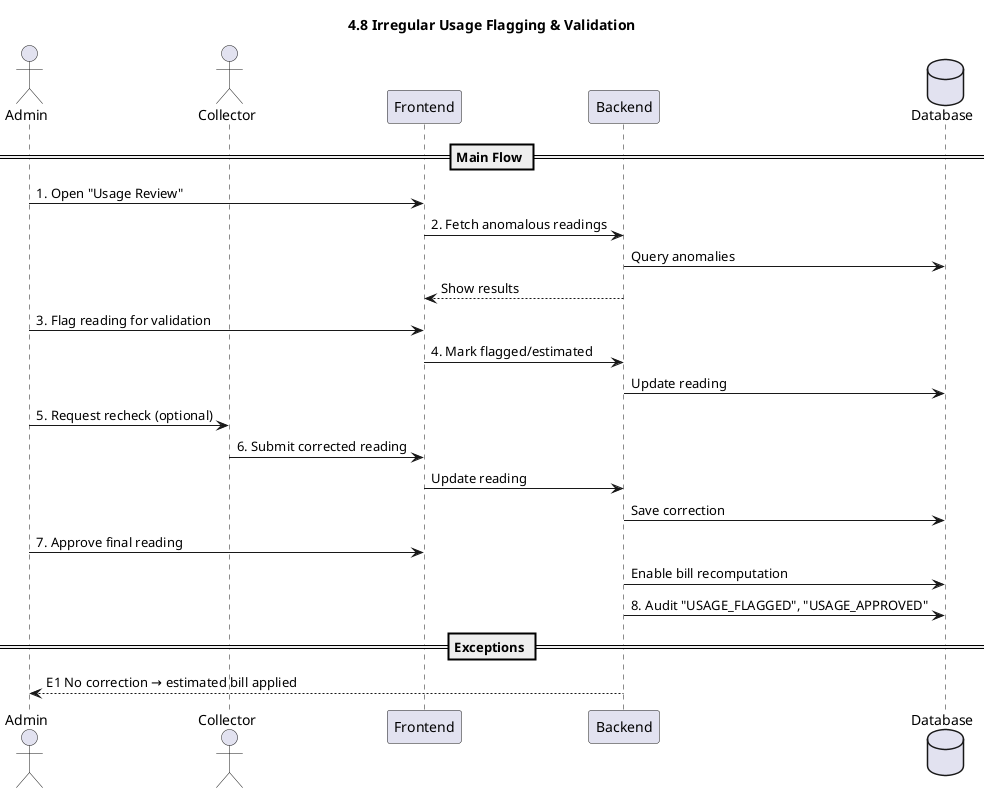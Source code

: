 @startuml
title 4.8 Irregular Usage Flagging & Validation

actor Admin
actor Collector
participant Frontend
participant Backend
database Database

== Main Flow ==
Admin -> Frontend: 1. Open "Usage Review"
Frontend -> Backend: 2. Fetch anomalous readings
Backend -> Database: Query anomalies
Backend --> Frontend: Show results
Admin -> Frontend: 3. Flag reading for validation
Frontend -> Backend: 4. Mark flagged/estimated
Backend -> Database: Update reading
Admin -> Collector: 5. Request recheck (optional)
Collector -> Frontend: 6. Submit corrected reading
Frontend -> Backend: Update reading
Backend -> Database: Save correction
Admin -> Frontend: 7. Approve final reading
Backend -> Database: Enable bill recomputation
Backend -> Database: 8. Audit "USAGE_FLAGGED", "USAGE_APPROVED"

== Exceptions ==
Backend --> Admin: E1 No correction → estimated bill applied

@enduml
